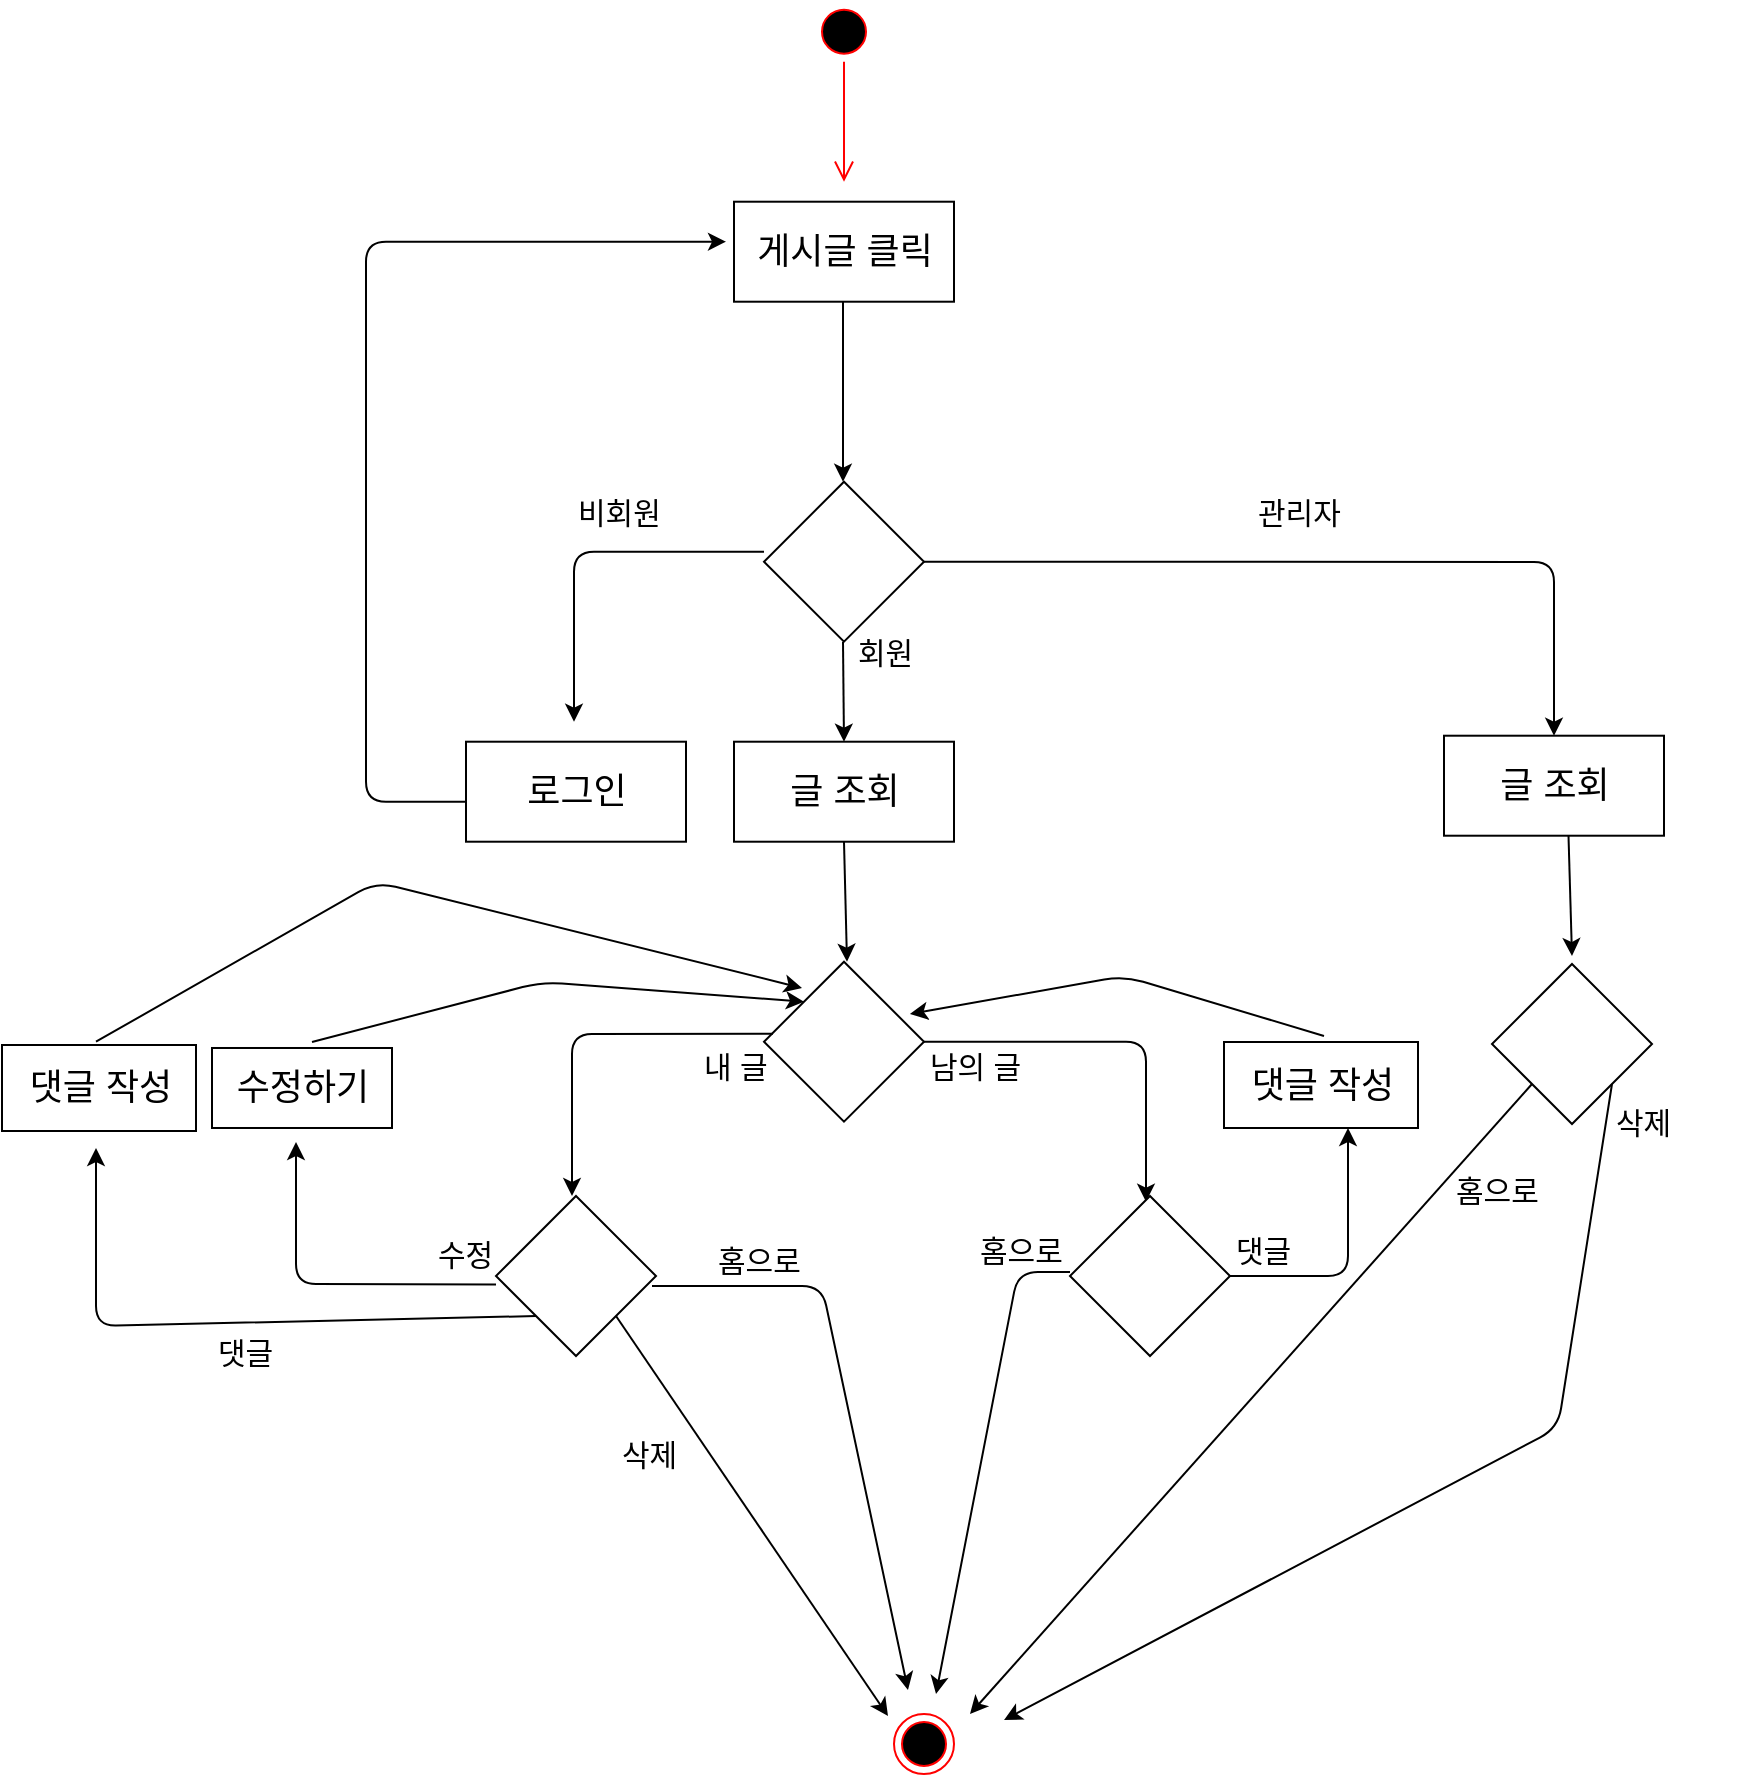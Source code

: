 <mxfile version="14.9.0" type="device"><diagram id="F3qODINuVnrXi4sXq91E" name="Page-1"><mxGraphModel dx="2858" dy="1134" grid="0" gridSize="10" guides="1" tooltips="1" connect="1" arrows="1" fold="1" page="1" pageScale="1" pageWidth="827" pageHeight="1169" math="0" shadow="0"><root><mxCell id="0"/><mxCell id="1" parent="0"/><mxCell id="UbXg9vZgl0UhznJ_pvMh-120" value="" style="ellipse;html=1;shape=startState;fillColor=#000000;strokeColor=#ff0000;" vertex="1" parent="1"><mxGeometry x="174" y="282.857" width="30" height="30" as="geometry"/></mxCell><mxCell id="UbXg9vZgl0UhznJ_pvMh-121" value="" style="edgeStyle=orthogonalEdgeStyle;html=1;verticalAlign=bottom;endArrow=open;endSize=8;strokeColor=#ff0000;" edge="1" parent="1" source="UbXg9vZgl0UhznJ_pvMh-120"><mxGeometry relative="1" as="geometry"><mxPoint x="189" y="372.857" as="targetPoint"/></mxGeometry></mxCell><mxCell id="UbXg9vZgl0UhznJ_pvMh-122" value="&lt;span style=&quot;font-size: 18px&quot;&gt;게시글 클릭&lt;/span&gt;" style="html=1;" vertex="1" parent="1"><mxGeometry x="134" y="382.857" width="110" height="50" as="geometry"/></mxCell><mxCell id="UbXg9vZgl0UhznJ_pvMh-123" value="" style="ellipse;html=1;shape=endState;fillColor=#000000;strokeColor=#ff0000;" vertex="1" parent="1"><mxGeometry x="214" y="1138.997" width="30" height="30" as="geometry"/></mxCell><mxCell id="UbXg9vZgl0UhznJ_pvMh-124" value="" style="rhombus;whiteSpace=wrap;html=1;" vertex="1" parent="1"><mxGeometry x="149" y="522.857" width="80" height="80" as="geometry"/></mxCell><mxCell id="UbXg9vZgl0UhznJ_pvMh-125" value="" style="endArrow=classic;html=1;" edge="1" parent="1"><mxGeometry width="50" height="50" relative="1" as="geometry"><mxPoint x="188.5" y="432.857" as="sourcePoint"/><mxPoint x="188.5" y="522.857" as="targetPoint"/></mxGeometry></mxCell><mxCell id="UbXg9vZgl0UhznJ_pvMh-126" value="" style="endArrow=classic;html=1;exitX=0;exitY=0.5;exitDx=0;exitDy=0;" edge="1" parent="1"><mxGeometry width="50" height="50" relative="1" as="geometry"><mxPoint x="149" y="557.857" as="sourcePoint"/><mxPoint x="54" y="642.857" as="targetPoint"/><Array as="points"><mxPoint x="54" y="557.857"/></Array></mxGeometry></mxCell><mxCell id="UbXg9vZgl0UhznJ_pvMh-127" value="" style="endArrow=classic;html=1;" edge="1" parent="1"><mxGeometry width="50" height="50" relative="1" as="geometry"><mxPoint x="188.5" y="602.857" as="sourcePoint"/><mxPoint x="189" y="652.857" as="targetPoint"/></mxGeometry></mxCell><mxCell id="UbXg9vZgl0UhznJ_pvMh-128" value="" style="endArrow=classic;html=1;entryX=0.5;entryY=0;entryDx=0;entryDy=0;" edge="1" parent="1" target="UbXg9vZgl0UhznJ_pvMh-135"><mxGeometry width="50" height="50" relative="1" as="geometry"><mxPoint x="229" y="562.857" as="sourcePoint"/><mxPoint x="584" y="635" as="targetPoint"/><Array as="points"><mxPoint x="544" y="563"/></Array></mxGeometry></mxCell><mxCell id="UbXg9vZgl0UhznJ_pvMh-129" value="비회원" style="text;strokeColor=none;fillColor=none;align=left;verticalAlign=top;spacingLeft=4;spacingRight=4;overflow=hidden;rotatable=0;points=[[0,0.5],[1,0.5]];portConstraint=eastwest;fontSize=15;" vertex="1" parent="1"><mxGeometry x="50" y="522.857" width="70" height="30" as="geometry"/></mxCell><mxCell id="UbXg9vZgl0UhznJ_pvMh-130" value="회원" style="text;strokeColor=none;fillColor=none;align=left;verticalAlign=top;spacingLeft=4;spacingRight=4;overflow=hidden;rotatable=0;points=[[0,0.5],[1,0.5]];portConstraint=eastwest;fontSize=15;" vertex="1" parent="1"><mxGeometry x="190" y="592.857" width="70" height="30" as="geometry"/></mxCell><mxCell id="UbXg9vZgl0UhznJ_pvMh-131" value="관리자" style="text;strokeColor=none;fillColor=none;align=left;verticalAlign=top;spacingLeft=4;spacingRight=4;overflow=hidden;rotatable=0;points=[[0,0.5],[1,0.5]];portConstraint=eastwest;fontSize=15;" vertex="1" parent="1"><mxGeometry x="390" y="522.857" width="70" height="30" as="geometry"/></mxCell><mxCell id="UbXg9vZgl0UhznJ_pvMh-132" value="&lt;span style=&quot;font-size: 18px&quot;&gt;로그인&lt;/span&gt;" style="html=1;" vertex="1" parent="1"><mxGeometry y="652.857" width="110" height="50" as="geometry"/></mxCell><mxCell id="UbXg9vZgl0UhznJ_pvMh-133" value="" style="endArrow=classic;html=1;" edge="1" parent="1"><mxGeometry width="50" height="50" relative="1" as="geometry"><mxPoint y="682.857" as="sourcePoint"/><mxPoint x="130" y="402.857" as="targetPoint"/><Array as="points"><mxPoint x="-50" y="682.857"/><mxPoint x="-50" y="402.857"/></Array></mxGeometry></mxCell><mxCell id="UbXg9vZgl0UhznJ_pvMh-134" value="&lt;font style=&quot;font-size: 18px&quot;&gt;글 조회&lt;/font&gt;" style="html=1;" vertex="1" parent="1"><mxGeometry x="134" y="652.857" width="110" height="50" as="geometry"/></mxCell><mxCell id="UbXg9vZgl0UhznJ_pvMh-135" value="&lt;font style=&quot;font-size: 18px&quot;&gt;글 조회&lt;/font&gt;" style="html=1;" vertex="1" parent="1"><mxGeometry x="489" y="649.857" width="110" height="50" as="geometry"/></mxCell><mxCell id="UbXg9vZgl0UhznJ_pvMh-136" value="" style="endArrow=classic;html=1;exitX=0.5;exitY=1;exitDx=0;exitDy=0;" edge="1" parent="1" source="UbXg9vZgl0UhznJ_pvMh-134"><mxGeometry width="50" height="50" relative="1" as="geometry"><mxPoint x="190" y="712.857" as="sourcePoint"/><mxPoint x="190.5" y="762.857" as="targetPoint"/></mxGeometry></mxCell><mxCell id="UbXg9vZgl0UhznJ_pvMh-141" value="" style="rhombus;whiteSpace=wrap;html=1;" vertex="1" parent="1"><mxGeometry x="149" y="762.857" width="80" height="80" as="geometry"/></mxCell><mxCell id="UbXg9vZgl0UhznJ_pvMh-142" value="" style="endArrow=classic;html=1;" edge="1" parent="1"><mxGeometry width="50" height="50" relative="1" as="geometry"><mxPoint x="229" y="802.857" as="sourcePoint"/><mxPoint x="340" y="882.857" as="targetPoint"/><Array as="points"><mxPoint x="340" y="802.857"/></Array></mxGeometry></mxCell><mxCell id="UbXg9vZgl0UhznJ_pvMh-143" value="내 글" style="text;strokeColor=none;fillColor=none;align=left;verticalAlign=top;spacingLeft=4;spacingRight=4;overflow=hidden;rotatable=0;points=[[0,0.5],[1,0.5]];portConstraint=eastwest;fontSize=15;" vertex="1" parent="1"><mxGeometry x="113" y="799.997" width="70" height="30" as="geometry"/></mxCell><mxCell id="UbXg9vZgl0UhznJ_pvMh-144" value="남의 글" style="text;strokeColor=none;fillColor=none;align=left;verticalAlign=top;spacingLeft=4;spacingRight=4;overflow=hidden;rotatable=0;points=[[0,0.5],[1,0.5]];portConstraint=eastwest;fontSize=15;" vertex="1" parent="1"><mxGeometry x="226" y="799.997" width="60" height="30" as="geometry"/></mxCell><mxCell id="UbXg9vZgl0UhznJ_pvMh-147" value="&lt;font style=&quot;font-size: 18px&quot;&gt;댓글 작성&lt;/font&gt;" style="html=1;" vertex="1" parent="1"><mxGeometry x="-232" y="804.5" width="97" height="43" as="geometry"/></mxCell><mxCell id="UbXg9vZgl0UhznJ_pvMh-153" value="&lt;font style=&quot;font-size: 18px&quot;&gt;수정하기&lt;/font&gt;" style="html=1;" vertex="1" parent="1"><mxGeometry x="-127" y="805.997" width="90" height="40" as="geometry"/></mxCell><mxCell id="UbXg9vZgl0UhznJ_pvMh-160" value="" style="endArrow=classic;html=1;exitX=0;exitY=1;exitDx=0;exitDy=0;" edge="1" parent="1" source="UbXg9vZgl0UhznJ_pvMh-163"><mxGeometry width="50" height="50" relative="1" as="geometry"><mxPoint x="-397" y="979.997" as="sourcePoint"/><mxPoint x="-185" y="856" as="targetPoint"/><Array as="points"><mxPoint x="-185" y="945"/></Array></mxGeometry></mxCell><mxCell id="UbXg9vZgl0UhznJ_pvMh-163" value="" style="rhombus;whiteSpace=wrap;html=1;" vertex="1" parent="1"><mxGeometry x="15" y="880" width="80" height="80" as="geometry"/></mxCell><mxCell id="UbXg9vZgl0UhznJ_pvMh-165" value="" style="endArrow=classic;html=1;" edge="1" parent="1"><mxGeometry width="50" height="50" relative="1" as="geometry"><mxPoint x="15" y="924.29" as="sourcePoint"/><mxPoint x="-85" y="853" as="targetPoint"/><Array as="points"><mxPoint x="-85" y="924"/></Array></mxGeometry></mxCell><mxCell id="UbXg9vZgl0UhznJ_pvMh-166" value="수정" style="text;strokeColor=none;fillColor=none;align=left;verticalAlign=top;spacingLeft=4;spacingRight=4;overflow=hidden;rotatable=0;points=[[0,0.5],[1,0.5]];portConstraint=eastwest;fontSize=15;" vertex="1" parent="1"><mxGeometry x="-20" y="893.997" width="70" height="30" as="geometry"/></mxCell><mxCell id="UbXg9vZgl0UhznJ_pvMh-167" value="댓글" style="text;strokeColor=none;fillColor=none;align=left;verticalAlign=top;spacingLeft=4;spacingRight=4;overflow=hidden;rotatable=0;points=[[0,0.5],[1,0.5]];portConstraint=eastwest;fontSize=15;" vertex="1" parent="1"><mxGeometry x="-130" y="942.997" width="70" height="30" as="geometry"/></mxCell><mxCell id="UbXg9vZgl0UhznJ_pvMh-168" value="" style="endArrow=classic;html=1;exitX=1;exitY=1;exitDx=0;exitDy=0;" edge="1" parent="1" source="UbXg9vZgl0UhznJ_pvMh-163"><mxGeometry width="50" height="50" relative="1" as="geometry"><mxPoint x="76" y="955" as="sourcePoint"/><mxPoint x="211" y="1140" as="targetPoint"/></mxGeometry></mxCell><mxCell id="UbXg9vZgl0UhznJ_pvMh-169" value="삭제" style="text;strokeColor=none;fillColor=none;align=left;verticalAlign=top;spacingLeft=4;spacingRight=4;overflow=hidden;rotatable=0;points=[[0,0.5],[1,0.5]];portConstraint=eastwest;fontSize=15;" vertex="1" parent="1"><mxGeometry x="72" y="993.997" width="70" height="30" as="geometry"/></mxCell><mxCell id="UbXg9vZgl0UhznJ_pvMh-170" value="홈으로" style="text;strokeColor=none;fillColor=none;align=left;verticalAlign=top;spacingLeft=4;spacingRight=4;overflow=hidden;rotatable=0;points=[[0,0.5],[1,0.5]];portConstraint=eastwest;fontSize=15;" vertex="1" parent="1"><mxGeometry x="120" y="896.997" width="70" height="30" as="geometry"/></mxCell><mxCell id="UbXg9vZgl0UhznJ_pvMh-171" value="" style="endArrow=classic;html=1;" edge="1" parent="1"><mxGeometry width="50" height="50" relative="1" as="geometry"><mxPoint x="93" y="925" as="sourcePoint"/><mxPoint x="221" y="1127" as="targetPoint"/><Array as="points"><mxPoint x="178" y="925"/></Array></mxGeometry></mxCell><mxCell id="UbXg9vZgl0UhznJ_pvMh-172" value="" style="endArrow=classic;html=1;entryX=0;entryY=0;entryDx=0;entryDy=0;" edge="1" parent="1" target="UbXg9vZgl0UhznJ_pvMh-141"><mxGeometry width="50" height="50" relative="1" as="geometry"><mxPoint x="-77" y="803" as="sourcePoint"/><mxPoint x="158" y="777" as="targetPoint"/><Array as="points"><mxPoint x="38" y="773"/></Array></mxGeometry></mxCell><mxCell id="UbXg9vZgl0UhznJ_pvMh-173" value="" style="endArrow=classic;html=1;" edge="1" parent="1"><mxGeometry width="50" height="50" relative="1" as="geometry"><mxPoint x="-185" y="802.86" as="sourcePoint"/><mxPoint x="168" y="776" as="targetPoint"/><Array as="points"><mxPoint x="-45" y="723"/></Array></mxGeometry></mxCell><mxCell id="UbXg9vZgl0UhznJ_pvMh-174" value="" style="rhombus;whiteSpace=wrap;html=1;" vertex="1" parent="1"><mxGeometry x="302" y="880" width="80" height="80" as="geometry"/></mxCell><mxCell id="UbXg9vZgl0UhznJ_pvMh-175" style="edgeStyle=orthogonalEdgeStyle;rounded=0;orthogonalLoop=1;jettySize=auto;html=1;exitX=0.5;exitY=1;exitDx=0;exitDy=0;" edge="1" parent="1" source="UbXg9vZgl0UhznJ_pvMh-174" target="UbXg9vZgl0UhznJ_pvMh-174"><mxGeometry relative="1" as="geometry"/></mxCell><mxCell id="UbXg9vZgl0UhznJ_pvMh-176" value="" style="endArrow=classic;html=1;exitX=0.578;exitY=-0.038;exitDx=0;exitDy=0;exitPerimeter=0;" edge="1" parent="1" source="UbXg9vZgl0UhznJ_pvMh-143"><mxGeometry width="50" height="50" relative="1" as="geometry"><mxPoint x="53" y="796" as="sourcePoint"/><mxPoint x="53" y="880" as="targetPoint"/><Array as="points"><mxPoint x="53" y="799"/></Array></mxGeometry></mxCell><mxCell id="UbXg9vZgl0UhznJ_pvMh-177" value="" style="endArrow=classic;html=1;" edge="1" parent="1"><mxGeometry width="50" height="50" relative="1" as="geometry"><mxPoint x="302" y="918" as="sourcePoint"/><mxPoint x="235" y="1129" as="targetPoint"/><Array as="points"><mxPoint x="276" y="918"/></Array></mxGeometry></mxCell><mxCell id="UbXg9vZgl0UhznJ_pvMh-178" value="" style="endArrow=classic;html=1;" edge="1" parent="1"><mxGeometry width="50" height="50" relative="1" as="geometry"><mxPoint x="382.0" y="919.997" as="sourcePoint"/><mxPoint x="441" y="846" as="targetPoint"/><Array as="points"><mxPoint x="441" y="920"/></Array></mxGeometry></mxCell><mxCell id="UbXg9vZgl0UhznJ_pvMh-179" value="댓글" style="text;strokeColor=none;fillColor=none;align=left;verticalAlign=top;spacingLeft=4;spacingRight=4;overflow=hidden;rotatable=0;points=[[0,0.5],[1,0.5]];portConstraint=eastwest;fontSize=15;" vertex="1" parent="1"><mxGeometry x="379" y="891.997" width="70" height="30" as="geometry"/></mxCell><mxCell id="UbXg9vZgl0UhznJ_pvMh-180" value="&lt;font style=&quot;font-size: 18px&quot;&gt;댓글 작성&lt;/font&gt;" style="html=1;" vertex="1" parent="1"><mxGeometry x="379" y="803" width="97" height="43" as="geometry"/></mxCell><mxCell id="UbXg9vZgl0UhznJ_pvMh-182" value="" style="endArrow=classic;html=1;entryX=0.912;entryY=0.327;entryDx=0;entryDy=0;entryPerimeter=0;" edge="1" parent="1" target="UbXg9vZgl0UhznJ_pvMh-141"><mxGeometry width="50" height="50" relative="1" as="geometry"><mxPoint x="429" y="800" as="sourcePoint"/><mxPoint x="228" y="782" as="targetPoint"/><Array as="points"><mxPoint x="329" y="770"/></Array></mxGeometry></mxCell><mxCell id="UbXg9vZgl0UhznJ_pvMh-183" value="홈으로" style="text;strokeColor=none;fillColor=none;align=left;verticalAlign=top;spacingLeft=4;spacingRight=4;overflow=hidden;rotatable=0;points=[[0,0.5],[1,0.5]];portConstraint=eastwest;fontSize=15;" vertex="1" parent="1"><mxGeometry x="251" y="891.997" width="70" height="30" as="geometry"/></mxCell><mxCell id="UbXg9vZgl0UhznJ_pvMh-184" value="" style="rhombus;whiteSpace=wrap;html=1;" vertex="1" parent="1"><mxGeometry x="513" y="763.997" width="80" height="80" as="geometry"/></mxCell><mxCell id="UbXg9vZgl0UhznJ_pvMh-185" value="" style="endArrow=classic;html=1;exitX=0.5;exitY=1;exitDx=0;exitDy=0;" edge="1" parent="1"><mxGeometry width="50" height="50" relative="1" as="geometry"><mxPoint x="551.25" y="699.857" as="sourcePoint"/><mxPoint x="553" y="760" as="targetPoint"/></mxGeometry></mxCell><mxCell id="UbXg9vZgl0UhznJ_pvMh-186" value="" style="endArrow=classic;html=1;exitX=0;exitY=1;exitDx=0;exitDy=0;" edge="1" parent="1" source="UbXg9vZgl0UhznJ_pvMh-184"><mxGeometry width="50" height="50" relative="1" as="geometry"><mxPoint x="586" y="829" as="sourcePoint"/><mxPoint x="252" y="1139" as="targetPoint"/></mxGeometry></mxCell><mxCell id="UbXg9vZgl0UhznJ_pvMh-187" value="" style="endArrow=classic;html=1;exitX=1;exitY=1;exitDx=0;exitDy=0;" edge="1" parent="1" source="UbXg9vZgl0UhznJ_pvMh-184"><mxGeometry width="50" height="50" relative="1" as="geometry"><mxPoint x="229" y="917" as="sourcePoint"/><mxPoint x="269" y="1142" as="targetPoint"/><Array as="points"><mxPoint x="546" y="996"/></Array></mxGeometry></mxCell><mxCell id="UbXg9vZgl0UhznJ_pvMh-188" value="홈으로" style="text;strokeColor=none;fillColor=none;align=left;verticalAlign=top;spacingLeft=4;spacingRight=4;overflow=hidden;rotatable=0;points=[[0,0.5],[1,0.5]];portConstraint=eastwest;fontSize=15;" vertex="1" parent="1"><mxGeometry x="489" y="861.997" width="70" height="30" as="geometry"/></mxCell><mxCell id="UbXg9vZgl0UhznJ_pvMh-189" value="삭제" style="text;strokeColor=none;fillColor=none;align=left;verticalAlign=top;spacingLeft=4;spacingRight=4;overflow=hidden;rotatable=0;points=[[0,0.5],[1,0.5]];portConstraint=eastwest;fontSize=15;" vertex="1" parent="1"><mxGeometry x="569" y="827.997" width="70" height="30" as="geometry"/></mxCell></root></mxGraphModel></diagram></mxfile>